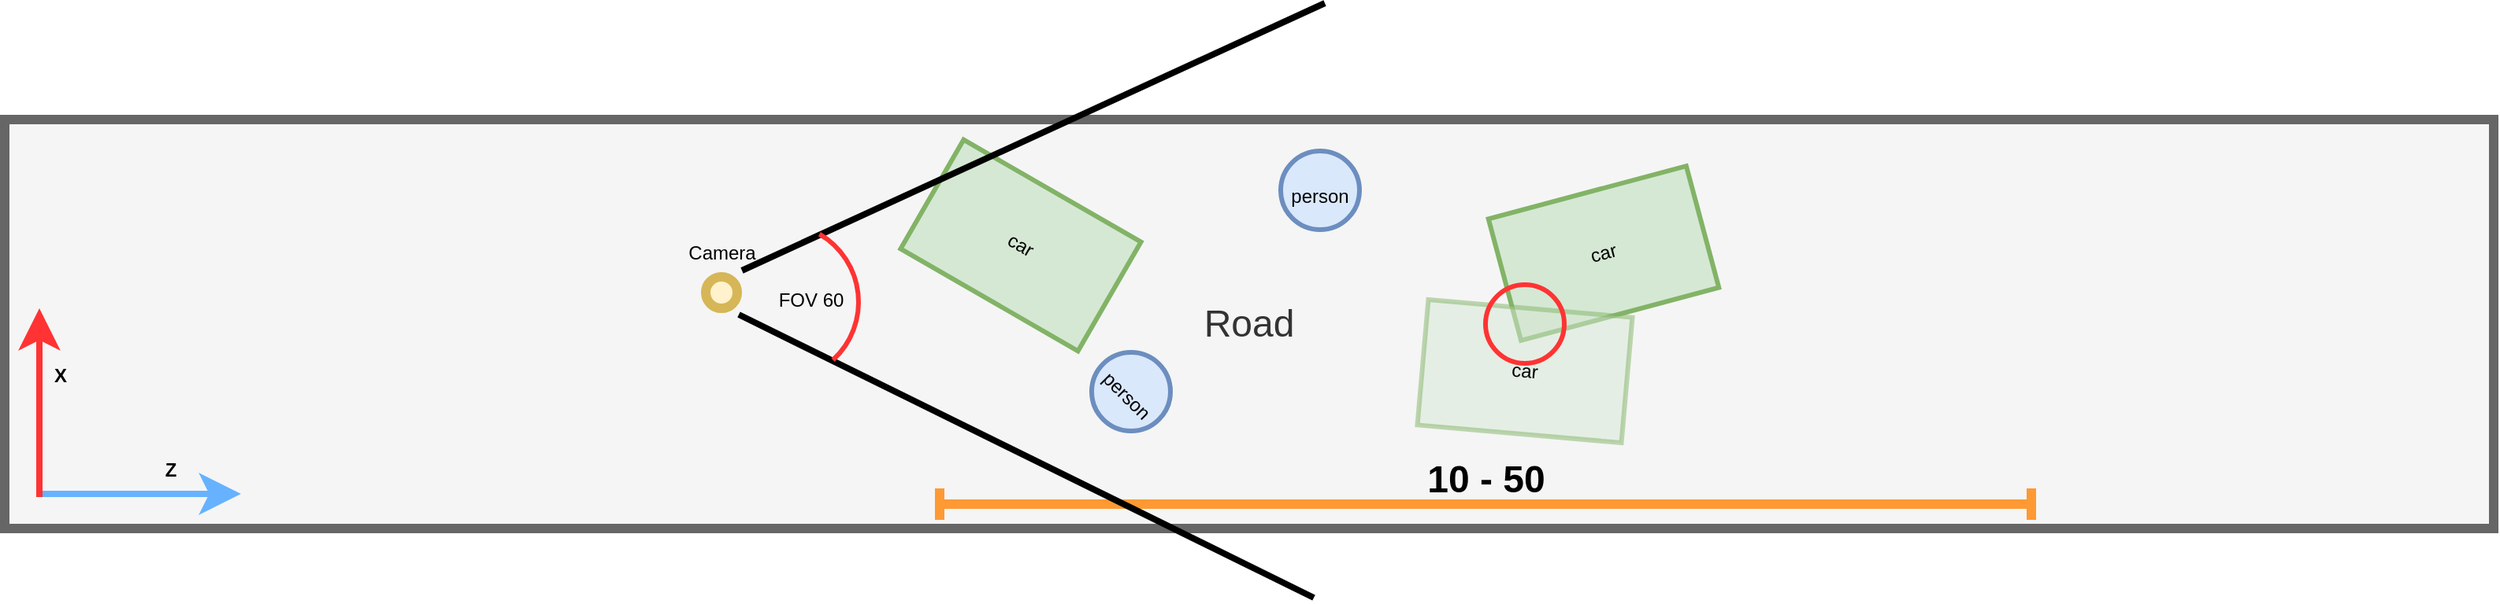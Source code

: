<mxfile version="20.2.8" type="github">
  <diagram id="F8mZGrqC8DNlahIGpEpN" name="第 1 页">
    <mxGraphModel dx="1897" dy="1108" grid="1" gridSize="10" guides="1" tooltips="1" connect="1" arrows="1" fold="1" page="1" pageScale="1" pageWidth="1600" pageHeight="900" math="0" shadow="0">
      <root>
        <mxCell id="0" />
        <mxCell id="1" parent="0" />
        <mxCell id="fxTeVvJ60FbQIxfmeKPd-2" value="Road" style="rounded=0;whiteSpace=wrap;html=1;strokeWidth=6;fontSize=24;fillColor=#f5f5f5;fontColor=#333333;strokeColor=#666666;" vertex="1" parent="1">
          <mxGeometry x="10" y="320" width="1580" height="260" as="geometry" />
        </mxCell>
        <mxCell id="fxTeVvJ60FbQIxfmeKPd-4" value="" style="endArrow=classic;html=1;rounded=0;strokeColor=#66B2FF;strokeWidth=4;fontSize=32;startSize=4;endSize=14;targetPerimeterSpacing=4;elbow=vertical;jumpSize=6;" edge="1" parent="1">
          <mxGeometry width="50" height="50" relative="1" as="geometry">
            <mxPoint x="30" y="558" as="sourcePoint" />
            <mxPoint x="160" y="558" as="targetPoint" />
          </mxGeometry>
        </mxCell>
        <mxCell id="fxTeVvJ60FbQIxfmeKPd-5" value="" style="endArrow=classic;html=1;rounded=0;strokeColor=#FF3333;strokeWidth=4;fontSize=32;startSize=4;endSize=14;targetPerimeterSpacing=4;elbow=vertical;jumpSize=6;" edge="1" parent="1">
          <mxGeometry width="50" height="50" relative="1" as="geometry">
            <mxPoint x="32" y="560" as="sourcePoint" />
            <mxPoint x="32" y="440" as="targetPoint" />
          </mxGeometry>
        </mxCell>
        <mxCell id="fxTeVvJ60FbQIxfmeKPd-8" value="Z" style="text;html=1;align=center;verticalAlign=middle;resizable=0;points=[];autosize=1;strokeColor=none;fillColor=none;fontSize=12;fontColor=#000000;fontStyle=1" vertex="1" parent="1">
          <mxGeometry x="100" y="528" width="30" height="30" as="geometry" />
        </mxCell>
        <mxCell id="fxTeVvJ60FbQIxfmeKPd-9" value="X" style="text;html=1;align=center;verticalAlign=middle;resizable=0;points=[];autosize=1;strokeColor=none;fillColor=none;fontSize=12;fontColor=#000000;fontStyle=1" vertex="1" parent="1">
          <mxGeometry x="30" y="468" width="30" height="30" as="geometry" />
        </mxCell>
        <mxCell id="fxTeVvJ60FbQIxfmeKPd-10" value="" style="shape=crossbar;whiteSpace=wrap;html=1;rounded=1;direction=south;strokeColor=#FF9933;strokeWidth=6;fontSize=12;fontColor=#000000;rotation=90;" vertex="1" parent="1">
          <mxGeometry x="940" y="218" width="20" height="693" as="geometry" />
        </mxCell>
        <mxCell id="fxTeVvJ60FbQIxfmeKPd-11" value="" style="ellipse;whiteSpace=wrap;html=1;aspect=fixed;strokeColor=#d6b656;strokeWidth=6;fontSize=12;fillColor=#fff2cc;" vertex="1" parent="1">
          <mxGeometry x="455" y="420" width="20" height="20" as="geometry" />
        </mxCell>
        <mxCell id="fxTeVvJ60FbQIxfmeKPd-12" value="Camera" style="text;html=1;align=center;verticalAlign=middle;resizable=0;points=[];autosize=1;strokeColor=none;fillColor=none;fontSize=12;fontColor=#000000;" vertex="1" parent="1">
          <mxGeometry x="430" y="390" width="70" height="30" as="geometry" />
        </mxCell>
        <mxCell id="fxTeVvJ60FbQIxfmeKPd-15" value="" style="endArrow=none;html=1;rounded=0;strokeColor=#000000;strokeWidth=4;fontSize=12;fontColor=#000000;startSize=4;endSize=14;targetPerimeterSpacing=4;elbow=vertical;jumpSize=6;fillColor=#f8cecc;" edge="1" parent="1">
          <mxGeometry width="50" height="50" relative="1" as="geometry">
            <mxPoint x="476" y="444" as="sourcePoint" />
            <mxPoint x="841" y="624" as="targetPoint" />
          </mxGeometry>
        </mxCell>
        <mxCell id="fxTeVvJ60FbQIxfmeKPd-16" value="car" style="rounded=0;whiteSpace=wrap;html=1;strokeColor=#82b366;strokeWidth=3;fontSize=12;fillColor=#d5e8d4;rotation=-15;" vertex="1" parent="1">
          <mxGeometry x="960" y="365" width="130" height="80" as="geometry" />
        </mxCell>
        <mxCell id="fxTeVvJ60FbQIxfmeKPd-17" value="car" style="rounded=0;whiteSpace=wrap;html=1;strokeColor=#82b366;strokeWidth=3;fontSize=12;fillColor=#d5e8d4;rotation=30;" vertex="1" parent="1">
          <mxGeometry x="590" y="360" width="130" height="80" as="geometry" />
        </mxCell>
        <mxCell id="fxTeVvJ60FbQIxfmeKPd-14" value="" style="endArrow=none;html=1;rounded=0;strokeColor=#000000;strokeWidth=4;fontSize=12;fontColor=#000000;startSize=4;endSize=14;targetPerimeterSpacing=4;elbow=vertical;jumpSize=6;fillColor=#f8cecc;" edge="1" parent="1">
          <mxGeometry width="50" height="50" relative="1" as="geometry">
            <mxPoint x="478" y="416" as="sourcePoint" />
            <mxPoint x="848" y="246" as="targetPoint" />
          </mxGeometry>
        </mxCell>
        <mxCell id="fxTeVvJ60FbQIxfmeKPd-18" value="car" style="rounded=0;whiteSpace=wrap;html=1;strokeColor=#82b366;strokeWidth=3;fontSize=12;fillColor=#d5e8d4;rotation=5;opacity=50;" vertex="1" parent="1">
          <mxGeometry x="910" y="440" width="130" height="80" as="geometry" />
        </mxCell>
        <mxCell id="fxTeVvJ60FbQIxfmeKPd-20" value="" style="ellipse;whiteSpace=wrap;html=1;aspect=fixed;rounded=1;strokeColor=#FF3333;strokeWidth=3;fontSize=12;fontColor=#000000;fillColor=none;" vertex="1" parent="1">
          <mxGeometry x="950" y="425" width="50" height="50" as="geometry" />
        </mxCell>
        <mxCell id="fxTeVvJ60FbQIxfmeKPd-21" value="10 - 50" style="text;html=1;align=center;verticalAlign=middle;resizable=0;points=[];autosize=1;strokeColor=none;fillColor=none;fontSize=24;fontColor=#000000;fontStyle=1" vertex="1" parent="1">
          <mxGeometry x="900" y="528.5" width="100" height="40" as="geometry" />
        </mxCell>
        <mxCell id="fxTeVvJ60FbQIxfmeKPd-22" value="&lt;span style=&quot;font-size: 12px;&quot;&gt;person&lt;/span&gt;" style="ellipse;whiteSpace=wrap;html=1;aspect=fixed;rounded=1;strokeColor=#6c8ebf;strokeWidth=3;fontSize=24;fillColor=#dae8fc;verticalAlign=middle;" vertex="1" parent="1">
          <mxGeometry x="820" y="340" width="50" height="50" as="geometry" />
        </mxCell>
        <mxCell id="fxTeVvJ60FbQIxfmeKPd-23" value="&lt;span style=&quot;font-size: 12px;&quot;&gt;person&lt;/span&gt;" style="ellipse;whiteSpace=wrap;html=1;aspect=fixed;rounded=1;strokeColor=#6c8ebf;strokeWidth=3;fontSize=24;fillColor=#dae8fc;verticalAlign=middle;rotation=45;" vertex="1" parent="1">
          <mxGeometry x="700" y="468" width="50" height="50" as="geometry" />
        </mxCell>
        <mxCell id="fxTeVvJ60FbQIxfmeKPd-26" value="" style="verticalLabelPosition=bottom;verticalAlign=top;html=1;shape=mxgraph.basic.arc;startAngle=0.084;endAngle=0.382;rounded=1;strokeColor=#FF3333;strokeWidth=3;fontSize=12;fontColor=#000000;fillColor=none;" vertex="1" parent="1">
          <mxGeometry x="452" y="386" width="100" height="100" as="geometry" />
        </mxCell>
        <mxCell id="fxTeVvJ60FbQIxfmeKPd-27" value="FOV 60" style="text;html=1;strokeColor=none;fillColor=none;align=center;verticalAlign=middle;whiteSpace=wrap;rounded=0;strokeWidth=3;fontSize=12;fontColor=#000000;" vertex="1" parent="1">
          <mxGeometry x="492" y="420" width="60" height="30" as="geometry" />
        </mxCell>
      </root>
    </mxGraphModel>
  </diagram>
</mxfile>

